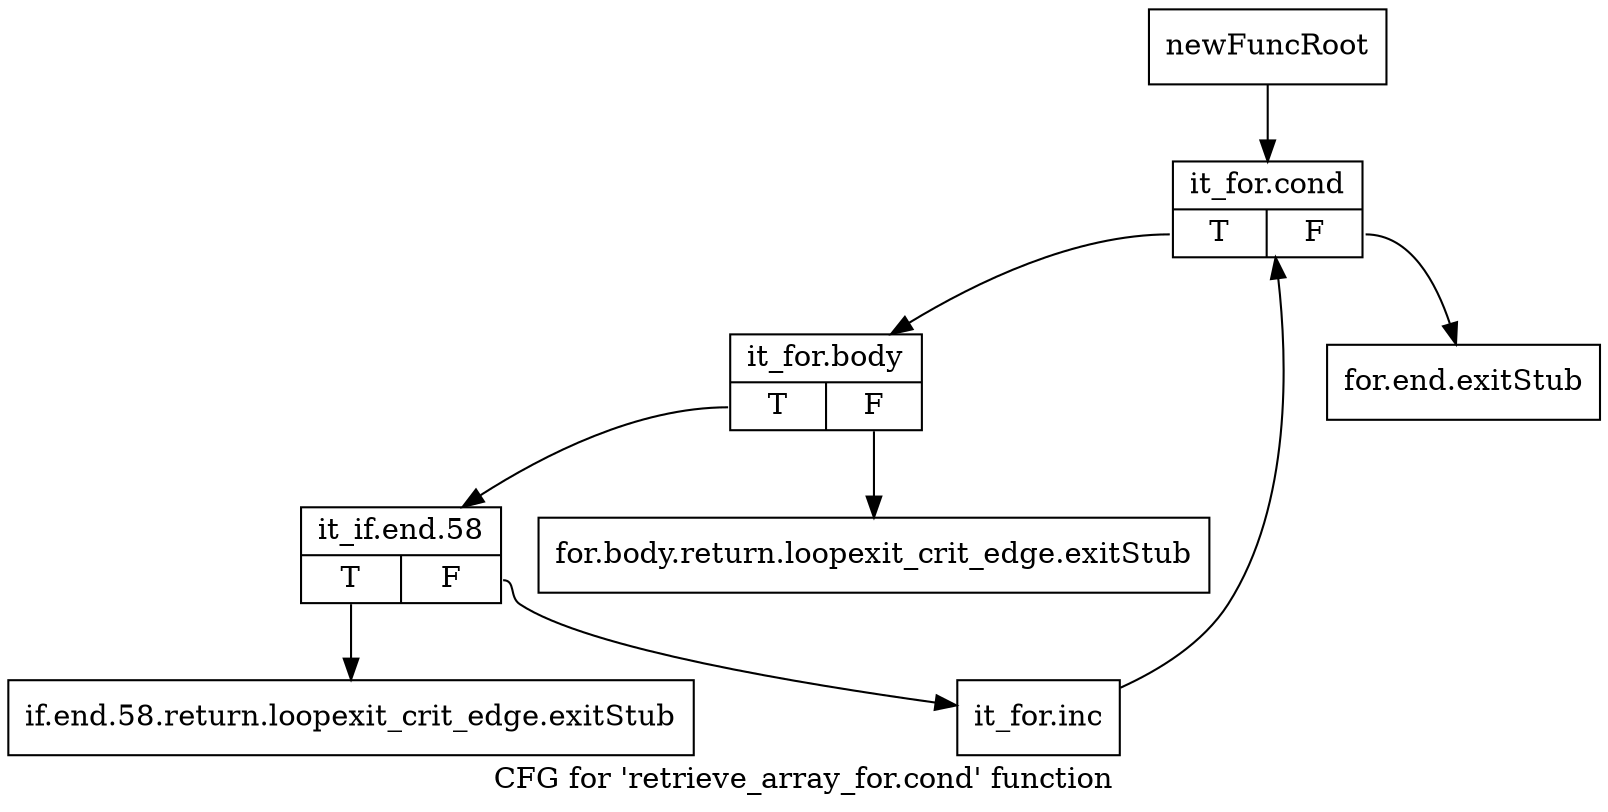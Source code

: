 digraph "CFG for 'retrieve_array_for.cond' function" {
	label="CFG for 'retrieve_array_for.cond' function";

	Node0x58afc70 [shape=record,label="{newFuncRoot}"];
	Node0x58afc70 -> Node0x58bbc20;
	Node0x58afcc0 [shape=record,label="{for.end.exitStub}"];
	Node0x58bbb80 [shape=record,label="{for.body.return.loopexit_crit_edge.exitStub}"];
	Node0x58bbbd0 [shape=record,label="{if.end.58.return.loopexit_crit_edge.exitStub}"];
	Node0x58bbc20 [shape=record,label="{it_for.cond|{<s0>T|<s1>F}}"];
	Node0x58bbc20:s0 -> Node0x58bbc70;
	Node0x58bbc20:s1 -> Node0x58afcc0;
	Node0x58bbc70 [shape=record,label="{it_for.body|{<s0>T|<s1>F}}"];
	Node0x58bbc70:s0 -> Node0x58bbcc0;
	Node0x58bbc70:s1 -> Node0x58bbb80;
	Node0x58bbcc0 [shape=record,label="{it_if.end.58|{<s0>T|<s1>F}}"];
	Node0x58bbcc0:s0 -> Node0x58bbbd0;
	Node0x58bbcc0:s1 -> Node0x58bbd10;
	Node0x58bbd10 [shape=record,label="{it_for.inc}"];
	Node0x58bbd10 -> Node0x58bbc20;
}
